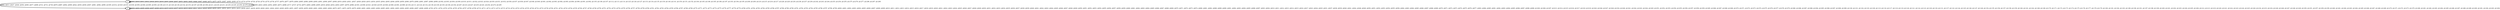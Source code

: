digraph G {
        node [style=rounded, penwidth=3, fontsize=20, shape=oval];
        "1" -> "1" [label="@601, @610, @611, @612, @624, @625, @626, @645, @646, @647, @653, @654, @655, @666, @667, @668, @674, @675, @676, @687, @688, @689, @718, @719, @720, @728, @729, @730, @735, @736, @737, @876, @877, @878, @884, @885, @886, @899, @900, @901, @906, @907, @908, @919, @920, @921, @927, @928, @929, @933, @934, @935, @944, @945, @946, @958, @959, @960, @979, @980, @981, @987, @988, @989, @1002, @1003, @1004, @1009, @1010, @1011, @1022, @1023, @1024, @1030, @1031, @1032, @1036, @1037, @1038, @1047, @1048, @1049, @1061, @1062, @1063, @1082, @1083, @1084, @1090, @1091, @1092, @1105, @1106, @1107, @1112, @1113, @1114, @1125, @1126, @1127, @1133, @1134, @1135, @1139, @1140, @1141, @1150, @1151, @1152, @1164, @1165, @1166, @1185, @1186, @1187, @1193, @1194, @1195, @1208, @1209, @1210, @1215, @1216, @1217, @1228, @1229, @1230, @1236, @1237, @1238, @1242, @1243, @1244, @1253, @1254, @1255, @1275, @1276, @1277, @1296, @1297, @1298", color=black,arrowsize=1,style=bold,penwidth=3,fontsize=20];
"1" -> "0" [label="@602, @613, @627, @648, @656, @669, @677, @690, @721, @731, @738, @879, @887, @902, @909, @922, @930, @936, @947, @961, @982, @990, @1005, @1012, @1025, @1033, @1039, @1050, @1064, @1085, @1093, @1108, @1115, @1128, @1136, @1142, @1153, @1167, @1188, @1196, @1211, @1218, @1231, @1239, @1245, @1256, @1278, @1299", color=black,arrowsize=1,style=bold,penwidth=3,fontsize=20];
"0" -> "0" [label="@603, @604, @605, @606, @607, @608, @614, @615, @616, @617, @618, @619, @620, @621, @622, @628, @629, @630, @631, @632, @633, @634, @635, @636, @637, @638, @639, @640, @641, @642, @643, @649, @650, @651, @657, @658, @659, @660, @661, @662, @663, @664, @670, @671, @672, @678, @679, @680, @681, @682, @683, @684, @685, @691, @692, @693, @694, @695, @696, @697, @698, @699, @700, @701, @702, @703, @704, @705, @706, @707, @708, @709, @710, @711, @712, @713, @714, @715, @716, @722, @723, @724, @725, @726, @732, @733, @739, @740, @741, @742, @743, @744, @745, @746, @747, @748, @749, @750, @751, @752, @753, @754, @755, @756, @757, @758, @759, @760, @761, @762, @763, @764, @765, @766, @767, @768, @769, @770, @771, @772, @773, @774, @775, @776, @777, @778, @779, @780, @781, @782, @783, @784, @785, @786, @787, @788, @789, @790, @791, @792, @793, @794, @795, @796, @797, @798, @799, @800, @801, @802, @803, @804, @805, @806, @807, @808, @809, @810, @811, @812, @813, @814, @815, @816, @817, @818, @819, @820, @821, @822, @823, @824, @825, @826, @827, @828, @829, @830, @831, @832, @833, @834, @835, @836, @837, @838, @839, @840, @841, @842, @843, @844, @845, @846, @847, @848, @849, @850, @851, @852, @853, @854, @855, @856, @857, @858, @859, @860, @861, @862, @863, @864, @865, @866, @867, @868, @869, @870, @871, @872, @873, @874, @880, @881, @882, @888, @889, @890, @891, @892, @893, @894, @895, @896, @897, @903, @904, @910, @911, @912, @913, @914, @915, @916, @917, @923, @924, @925, @931, @937, @938, @939, @940, @941, @942, @948, @949, @950, @951, @952, @953, @954, @955, @956, @962, @963, @964, @965, @966, @967, @968, @969, @970, @971, @972, @973, @974, @975, @976, @977, @983, @984, @985, @991, @992, @993, @994, @995, @996, @997, @998, @999, @1000, @1006, @1007, @1013, @1014, @1015, @1016, @1017, @1018, @1019, @1020, @1026, @1027, @1028, @1034, @1040, @1041, @1042, @1043, @1044, @1045, @1051, @1052, @1053, @1054, @1055, @1056, @1057, @1058, @1059, @1065, @1066, @1067, @1068, @1069, @1070, @1071, @1072, @1073, @1074, @1075, @1076, @1077, @1078, @1079, @1080, @1086, @1087, @1088, @1094, @1095, @1096, @1097, @1098, @1099, @1100, @1101, @1102, @1103, @1109, @1110, @1116, @1117, @1118, @1119, @1120, @1121, @1122, @1123, @1129, @1130, @1131, @1137, @1143, @1144, @1145, @1146, @1147, @1148, @1154, @1155, @1156, @1157, @1158, @1159, @1160, @1161, @1162, @1168, @1169, @1170, @1171, @1172, @1173, @1174, @1175, @1176, @1177, @1178, @1179, @1180, @1181, @1182, @1183, @1189, @1190, @1191, @1197, @1198, @1199, @1200, @1201, @1202, @1203, @1204, @1205, @1206, @1212, @1213, @1219, @1220, @1221, @1222, @1223, @1224, @1225, @1226, @1232, @1233, @1234, @1240, @1246, @1247, @1248, @1249, @1250, @1251, @1257, @1258, @1259, @1260, @1261, @1262, @1263, @1264, @1265, @1266, @1267, @1268, @1269, @1270, @1271, @1272, @1273, @1279, @1280, @1281, @1282, @1283, @1284, @1285, @1286, @1287, @1288, @1289, @1290, @1291, @1292, @1293, @1294", color=black,arrowsize=1,style=bold,penwidth=3,fontsize=20];
"0" -> "1" [label="@609, @623, @644, @652, @665, @673, @686, @717, @727, @734, @875, @883, @898, @905, @918, @926, @932, @943, @957, @978, @986, @1001, @1008, @1021, @1029, @1035, @1046, @1060, @1081, @1089, @1104, @1111, @1124, @1132, @1138, @1149, @1163, @1184, @1192, @1207, @1214, @1227, @1235, @1241, @1252, @1274, @1295", color=black,arrowsize=1,style=bold,penwidth=3,fontsize=20];
}
